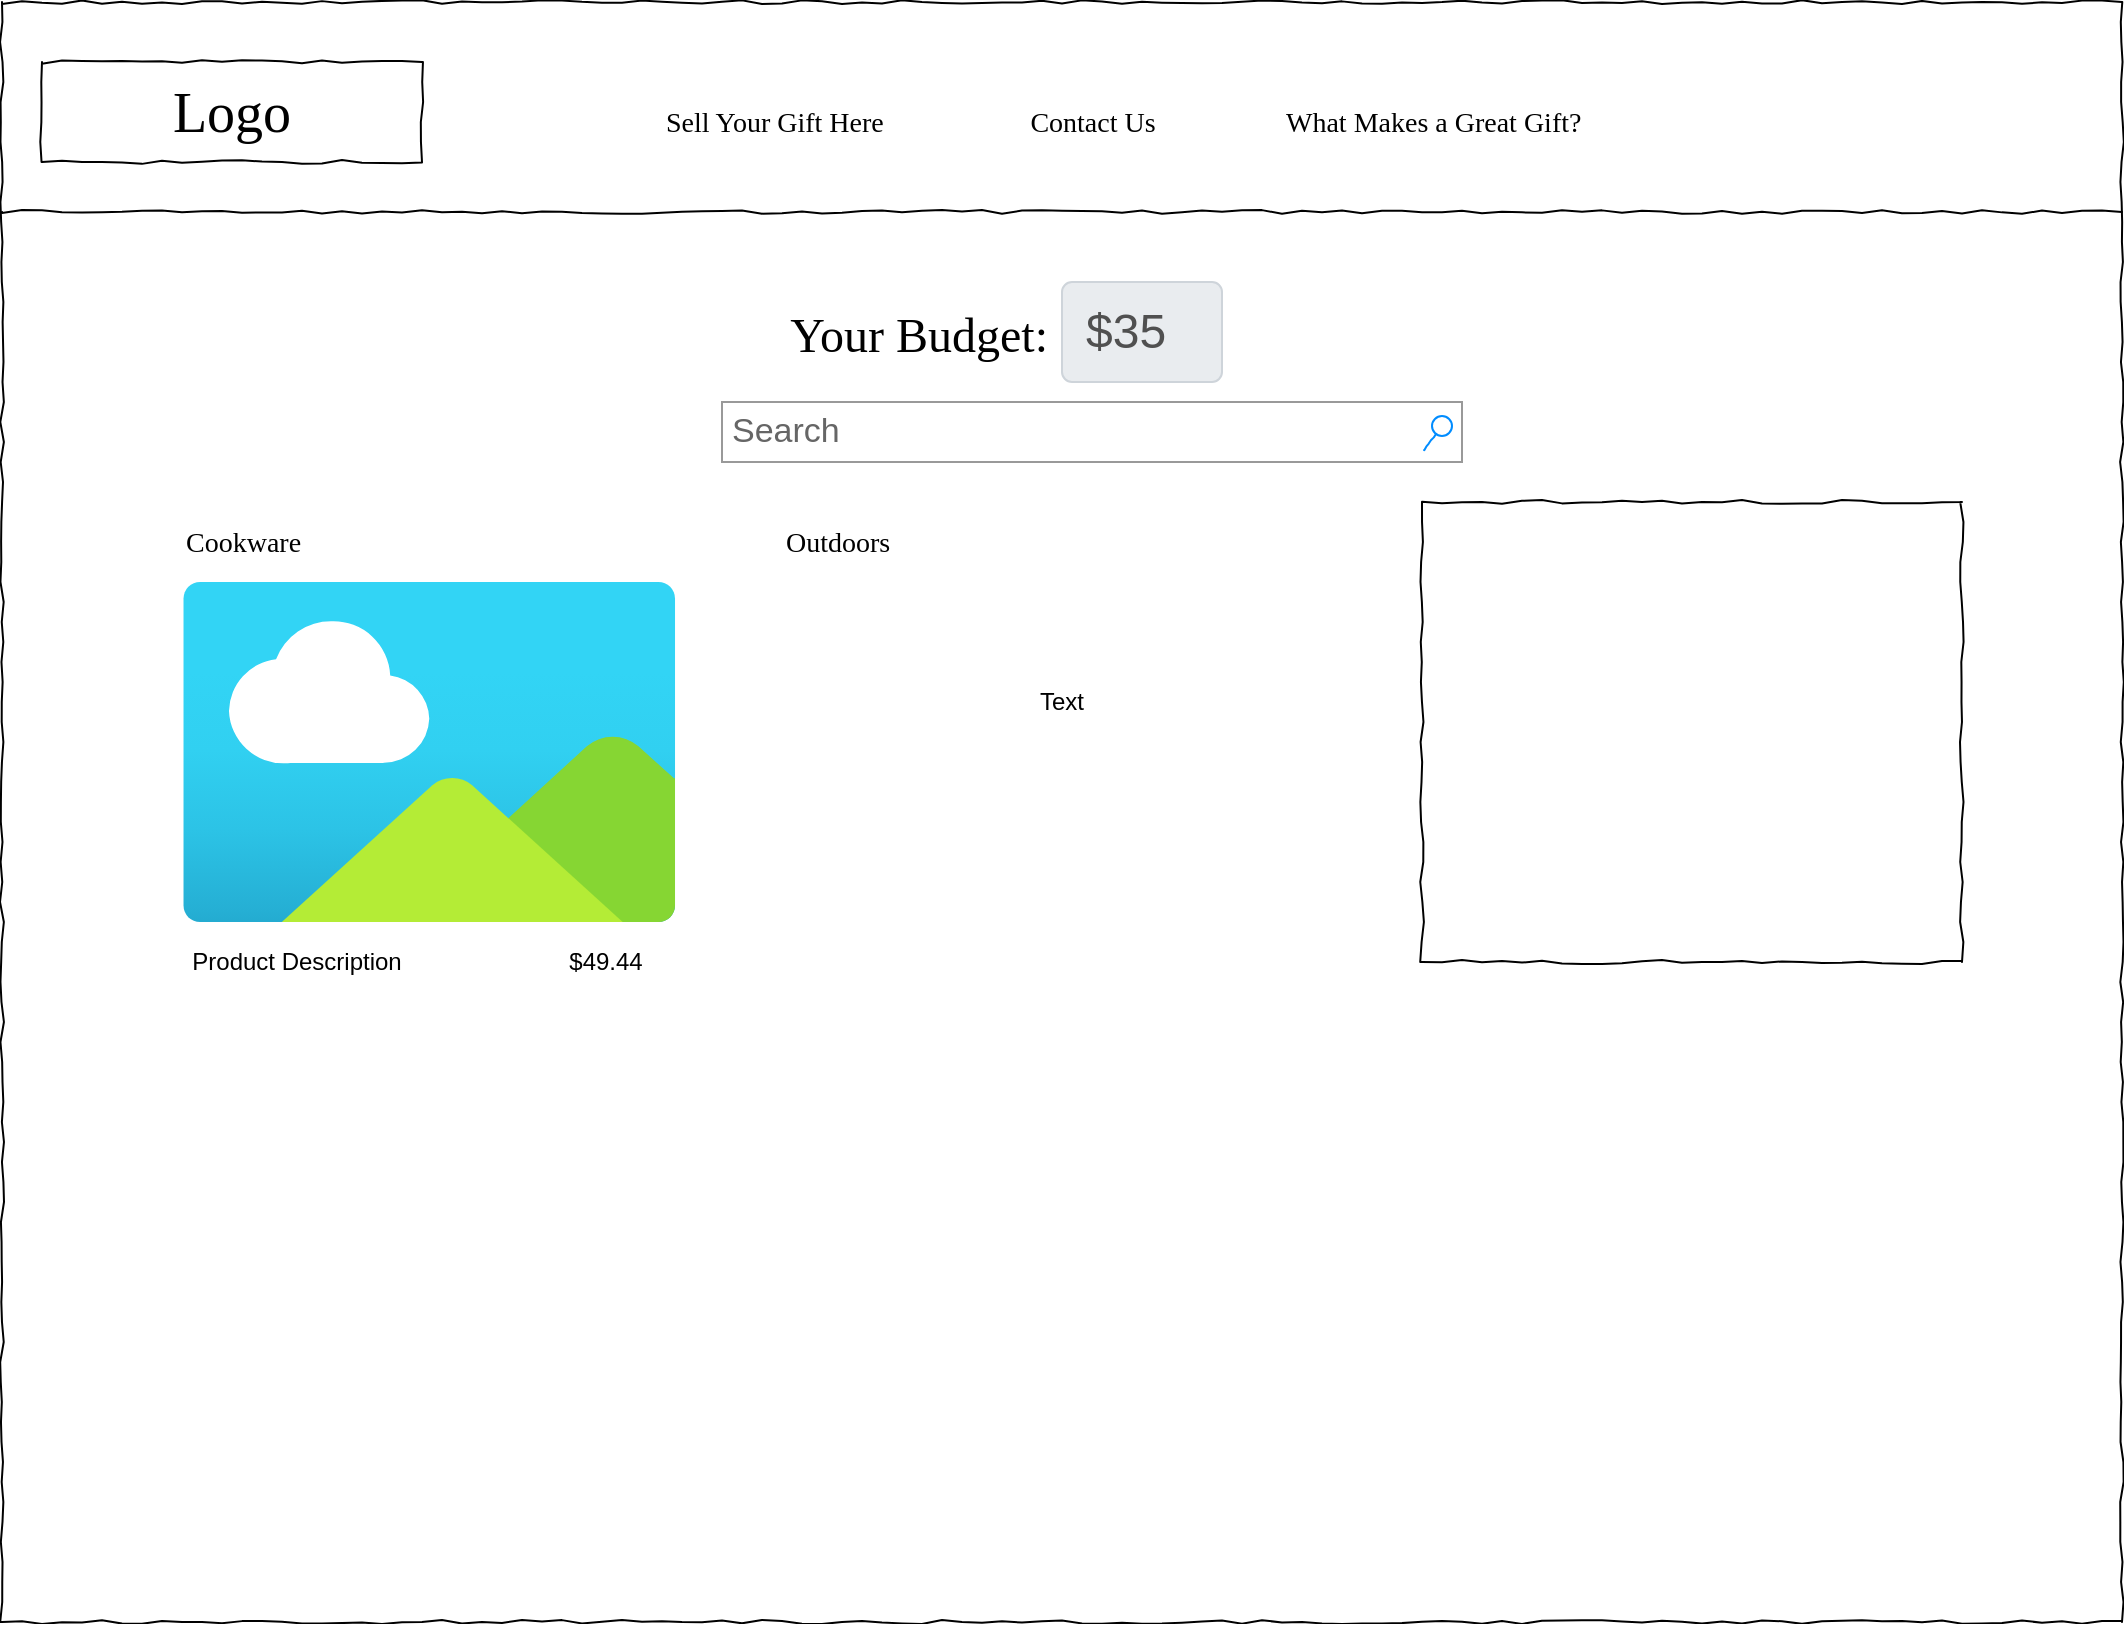 <mxfile version="14.9.1" type="github">
  <diagram name="Page-1" id="03018318-947c-dd8e-b7a3-06fadd420f32">
    <mxGraphModel dx="1422" dy="794" grid="1" gridSize="10" guides="1" tooltips="1" connect="1" arrows="1" fold="1" page="1" pageScale="1" pageWidth="1100" pageHeight="850" background="none" math="0" shadow="0">
      <root>
        <mxCell id="0" />
        <mxCell id="1" parent="0" />
        <mxCell id="677b7b8949515195-1" value="" style="whiteSpace=wrap;html=1;rounded=0;shadow=0;labelBackgroundColor=none;strokeColor=#000000;strokeWidth=1;fillColor=none;fontFamily=Verdana;fontSize=12;fontColor=#000000;align=center;comic=1;" parent="1" vertex="1">
          <mxGeometry x="20" y="20" width="1060" height="810" as="geometry" />
        </mxCell>
        <mxCell id="677b7b8949515195-2" value="Logo" style="whiteSpace=wrap;html=1;rounded=0;shadow=0;labelBackgroundColor=none;strokeWidth=1;fontFamily=Verdana;fontSize=28;align=center;comic=1;" parent="1" vertex="1">
          <mxGeometry x="40" y="50" width="190" height="50" as="geometry" />
        </mxCell>
        <mxCell id="677b7b8949515195-3" value="Search" style="strokeWidth=1;shadow=0;dashed=0;align=center;html=1;shape=mxgraph.mockup.forms.searchBox;strokeColor=#999999;mainText=;strokeColor2=#008cff;fontColor=#666666;fontSize=17;align=left;spacingLeft=3;rounded=0;labelBackgroundColor=none;comic=1;" parent="1" vertex="1">
          <mxGeometry x="380" y="220" width="370" height="30" as="geometry" />
        </mxCell>
        <mxCell id="677b7b8949515195-9" value="" style="line;strokeWidth=1;html=1;rounded=0;shadow=0;labelBackgroundColor=none;fillColor=none;fontFamily=Verdana;fontSize=14;fontColor=#000000;align=center;comic=1;" parent="1" vertex="1">
          <mxGeometry x="20" y="120" width="1060" height="10" as="geometry" />
        </mxCell>
        <mxCell id="677b7b8949515195-31" value="Sell Your Gift Here" style="text;html=1;points=[];align=left;verticalAlign=top;spacingTop=-4;fontSize=14;fontFamily=Verdana" parent="1" vertex="1">
          <mxGeometry x="350" y="70" width="170" height="20" as="geometry" />
        </mxCell>
        <mxCell id="677b7b8949515195-39" value="&lt;font style=&quot;font-size: 24px&quot;&gt;Your Budget:&amp;nbsp;&lt;br&gt;&lt;br&gt;&lt;/font&gt;" style="text;html=1;points=[];align=right;verticalAlign=top;spacingTop=-4;fontSize=14;fontFamily=Verdana" parent="1" vertex="1">
          <mxGeometry x="380" y="170" width="170" height="30" as="geometry" />
        </mxCell>
        <mxCell id="677b7b8949515195-40" value="Contact Us" style="text;html=1;points=[];align=center;verticalAlign=top;spacingTop=-4;fontSize=14;fontFamily=Verdana" parent="1" vertex="1">
          <mxGeometry x="480" y="70" width="170" height="20" as="geometry" />
        </mxCell>
        <mxCell id="677b7b8949515195-41" value="Cookware" style="text;html=1;points=[];align=left;verticalAlign=top;spacingTop=-4;fontSize=14;fontFamily=Verdana" parent="1" vertex="1">
          <mxGeometry x="110" y="280" width="170" height="20" as="geometry" />
        </mxCell>
        <mxCell id="wkEnU2eC2aoJAp2DE3lK-1" value="&lt;font style=&quot;font-size: 24px&quot;&gt;$35&lt;/font&gt;" style="html=1;shadow=0;dashed=0;shape=mxgraph.bootstrap.rrect;rSize=5;strokeColor=#CED4DA;strokeWidth=1;fillColor=#E9ECEF;fontColor=#505050;whiteSpace=wrap;align=left;verticalAlign=middle;spacingLeft=10;fontSize=14;" parent="1" vertex="1">
          <mxGeometry x="550" y="160" width="80" height="50" as="geometry" />
        </mxCell>
        <mxCell id="wkEnU2eC2aoJAp2DE3lK-3" value="" style="whiteSpace=wrap;html=1;rounded=0;shadow=0;labelBackgroundColor=none;strokeWidth=1;fillColor=none;fontFamily=Verdana;fontSize=12;align=center;comic=1;" parent="1" vertex="1">
          <mxGeometry x="730" y="270" width="270" height="230" as="geometry" />
        </mxCell>
        <mxCell id="wkEnU2eC2aoJAp2DE3lK-4" value="What Makes a Great Gift?" style="text;html=1;points=[];align=left;verticalAlign=top;spacingTop=-4;fontSize=14;fontFamily=Verdana" parent="1" vertex="1">
          <mxGeometry x="660" y="70" width="180" height="20" as="geometry" />
        </mxCell>
        <mxCell id="NHuKLVVBAHKnMJmN-_oQ-1" value="Outdoors" style="text;html=1;points=[];align=left;verticalAlign=top;spacingTop=-4;fontSize=14;fontFamily=Verdana" vertex="1" parent="1">
          <mxGeometry x="410" y="280" width="170" height="20" as="geometry" />
        </mxCell>
        <mxCell id="NHuKLVVBAHKnMJmN-_oQ-2" value="" style="aspect=fixed;html=1;points=[];align=center;image;fontSize=12;image=img/lib/azure2/general/Image.svg;" vertex="1" parent="1">
          <mxGeometry x="110" y="310" width="247.27" height="170" as="geometry" />
        </mxCell>
        <mxCell id="NHuKLVVBAHKnMJmN-_oQ-3" value="Text" style="text;html=1;strokeColor=none;fillColor=none;align=center;verticalAlign=middle;whiteSpace=wrap;rounded=0;" vertex="1" parent="1">
          <mxGeometry x="530" y="360" width="40" height="20" as="geometry" />
        </mxCell>
        <mxCell id="NHuKLVVBAHKnMJmN-_oQ-4" value="Product Description" style="text;html=1;strokeColor=none;fillColor=none;align=center;verticalAlign=middle;whiteSpace=wrap;rounded=0;" vertex="1" parent="1">
          <mxGeometry x="80" y="490" width="175" height="20" as="geometry" />
        </mxCell>
        <mxCell id="NHuKLVVBAHKnMJmN-_oQ-5" value="$49.44" style="text;html=1;strokeColor=none;fillColor=none;align=center;verticalAlign=middle;whiteSpace=wrap;rounded=0;" vertex="1" parent="1">
          <mxGeometry x="287.27" y="490" width="70" height="20" as="geometry" />
        </mxCell>
      </root>
    </mxGraphModel>
  </diagram>
</mxfile>
